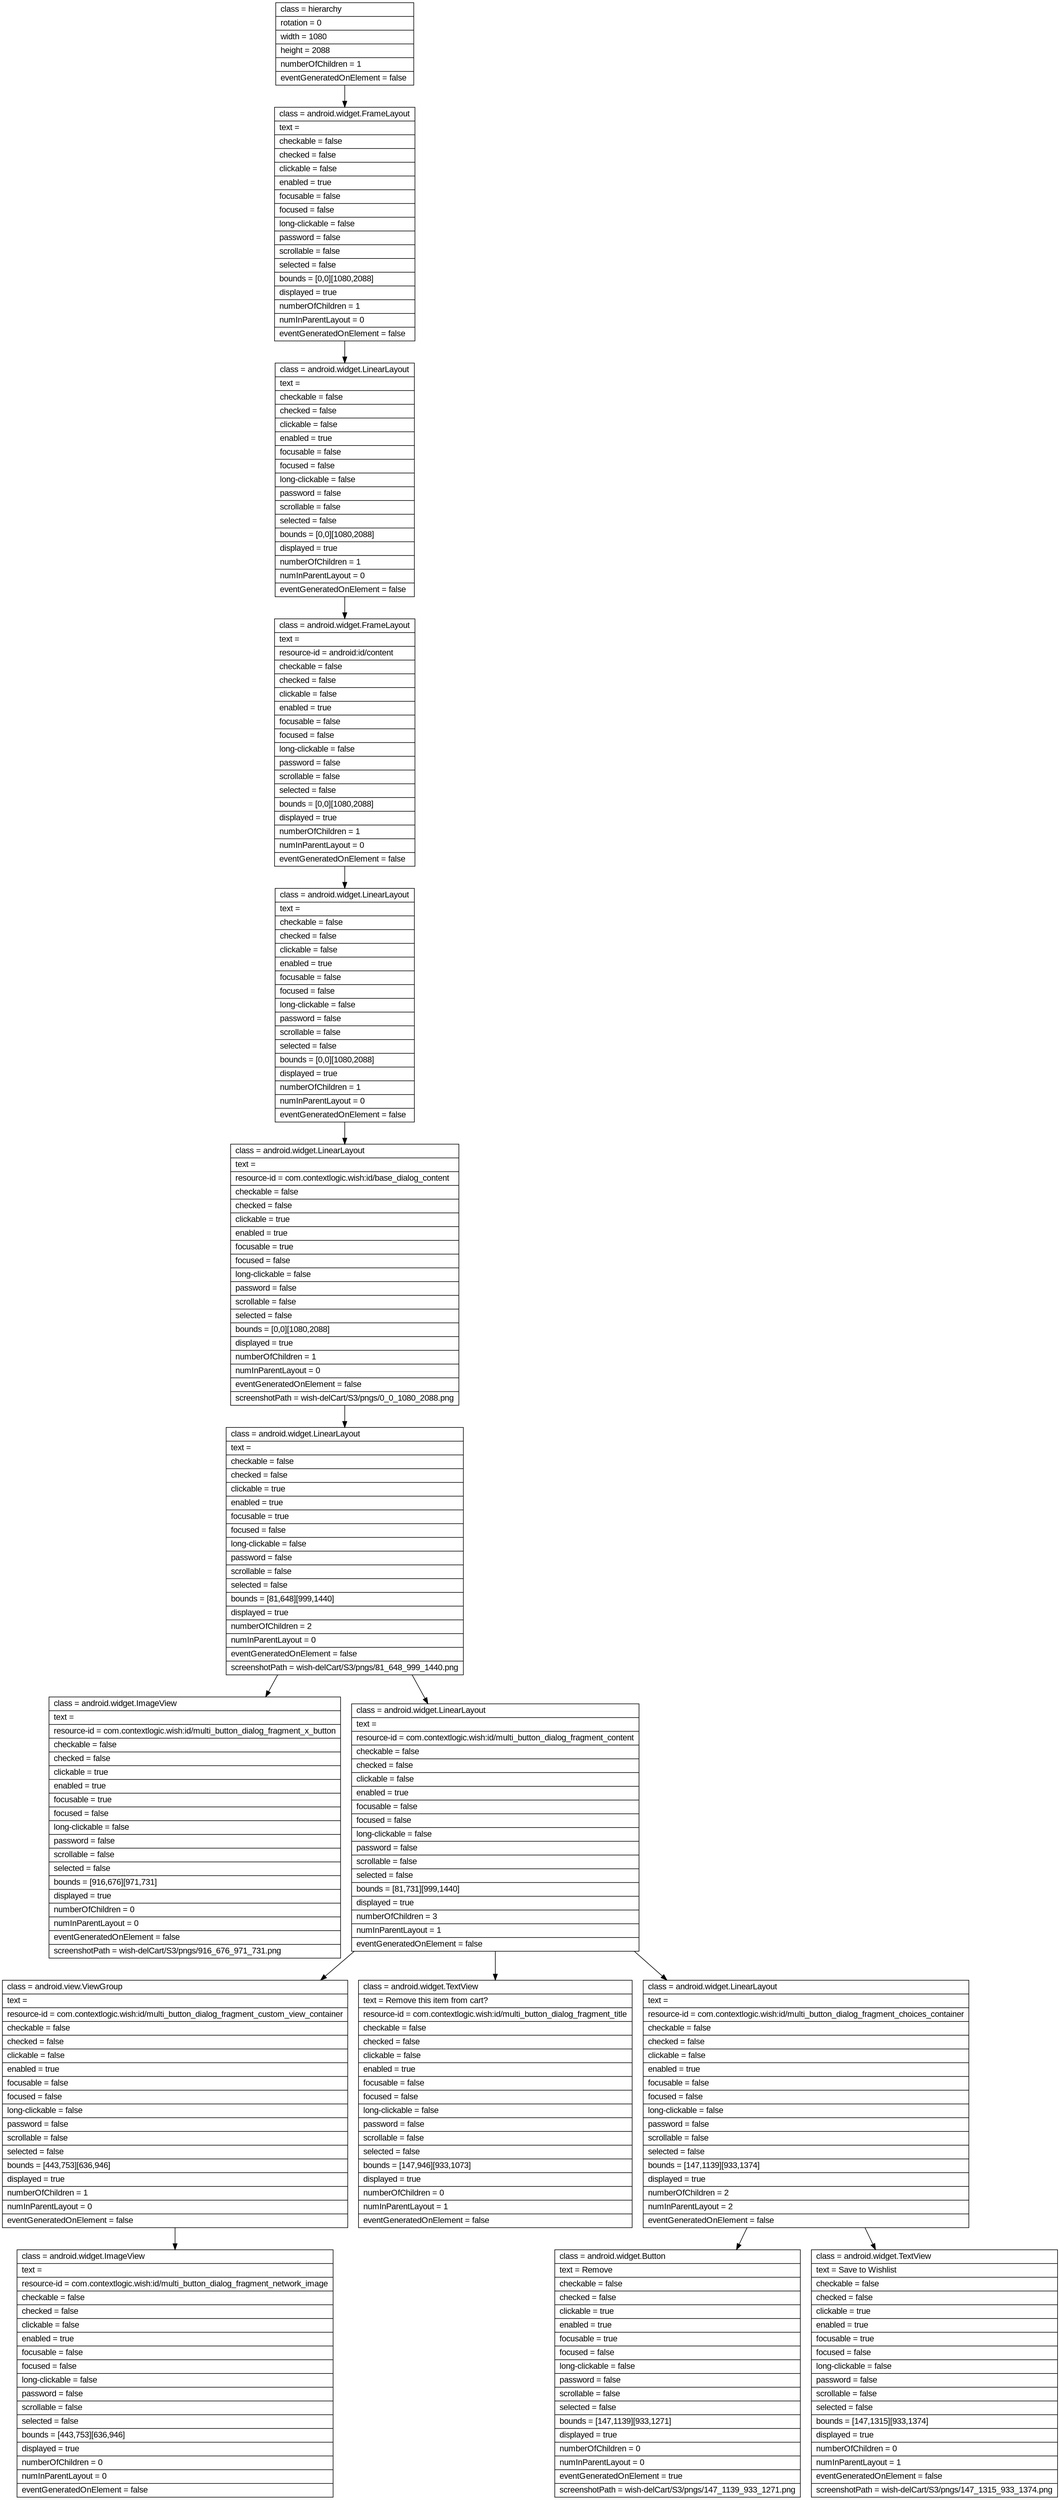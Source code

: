 digraph Layout {

	node [shape=record fontname=Arial];

	0	[label="{class = hierarchy\l|rotation = 0\l|width = 1080\l|height = 2088\l|numberOfChildren = 1\l|eventGeneratedOnElement = false \l}"]
	1	[label="{class = android.widget.FrameLayout\l|text = \l|checkable = false\l|checked = false\l|clickable = false\l|enabled = true\l|focusable = false\l|focused = false\l|long-clickable = false\l|password = false\l|scrollable = false\l|selected = false\l|bounds = [0,0][1080,2088]\l|displayed = true\l|numberOfChildren = 1\l|numInParentLayout = 0\l|eventGeneratedOnElement = false \l}"]
	2	[label="{class = android.widget.LinearLayout\l|text = \l|checkable = false\l|checked = false\l|clickable = false\l|enabled = true\l|focusable = false\l|focused = false\l|long-clickable = false\l|password = false\l|scrollable = false\l|selected = false\l|bounds = [0,0][1080,2088]\l|displayed = true\l|numberOfChildren = 1\l|numInParentLayout = 0\l|eventGeneratedOnElement = false \l}"]
	3	[label="{class = android.widget.FrameLayout\l|text = \l|resource-id = android:id/content\l|checkable = false\l|checked = false\l|clickable = false\l|enabled = true\l|focusable = false\l|focused = false\l|long-clickable = false\l|password = false\l|scrollable = false\l|selected = false\l|bounds = [0,0][1080,2088]\l|displayed = true\l|numberOfChildren = 1\l|numInParentLayout = 0\l|eventGeneratedOnElement = false \l}"]
	4	[label="{class = android.widget.LinearLayout\l|text = \l|checkable = false\l|checked = false\l|clickable = false\l|enabled = true\l|focusable = false\l|focused = false\l|long-clickable = false\l|password = false\l|scrollable = false\l|selected = false\l|bounds = [0,0][1080,2088]\l|displayed = true\l|numberOfChildren = 1\l|numInParentLayout = 0\l|eventGeneratedOnElement = false \l}"]
	5	[label="{class = android.widget.LinearLayout\l|text = \l|resource-id = com.contextlogic.wish:id/base_dialog_content\l|checkable = false\l|checked = false\l|clickable = true\l|enabled = true\l|focusable = true\l|focused = false\l|long-clickable = false\l|password = false\l|scrollable = false\l|selected = false\l|bounds = [0,0][1080,2088]\l|displayed = true\l|numberOfChildren = 1\l|numInParentLayout = 0\l|eventGeneratedOnElement = false \l|screenshotPath = wish-delCart/S3/pngs/0_0_1080_2088.png\l}"]
	6	[label="{class = android.widget.LinearLayout\l|text = \l|checkable = false\l|checked = false\l|clickable = true\l|enabled = true\l|focusable = true\l|focused = false\l|long-clickable = false\l|password = false\l|scrollable = false\l|selected = false\l|bounds = [81,648][999,1440]\l|displayed = true\l|numberOfChildren = 2\l|numInParentLayout = 0\l|eventGeneratedOnElement = false \l|screenshotPath = wish-delCart/S3/pngs/81_648_999_1440.png\l}"]
	7	[label="{class = android.widget.ImageView\l|text = \l|resource-id = com.contextlogic.wish:id/multi_button_dialog_fragment_x_button\l|checkable = false\l|checked = false\l|clickable = true\l|enabled = true\l|focusable = true\l|focused = false\l|long-clickable = false\l|password = false\l|scrollable = false\l|selected = false\l|bounds = [916,676][971,731]\l|displayed = true\l|numberOfChildren = 0\l|numInParentLayout = 0\l|eventGeneratedOnElement = false \l|screenshotPath = wish-delCart/S3/pngs/916_676_971_731.png\l}"]
	8	[label="{class = android.widget.LinearLayout\l|text = \l|resource-id = com.contextlogic.wish:id/multi_button_dialog_fragment_content\l|checkable = false\l|checked = false\l|clickable = false\l|enabled = true\l|focusable = false\l|focused = false\l|long-clickable = false\l|password = false\l|scrollable = false\l|selected = false\l|bounds = [81,731][999,1440]\l|displayed = true\l|numberOfChildren = 3\l|numInParentLayout = 1\l|eventGeneratedOnElement = false \l}"]
	9	[label="{class = android.view.ViewGroup\l|text = \l|resource-id = com.contextlogic.wish:id/multi_button_dialog_fragment_custom_view_container\l|checkable = false\l|checked = false\l|clickable = false\l|enabled = true\l|focusable = false\l|focused = false\l|long-clickable = false\l|password = false\l|scrollable = false\l|selected = false\l|bounds = [443,753][636,946]\l|displayed = true\l|numberOfChildren = 1\l|numInParentLayout = 0\l|eventGeneratedOnElement = false \l}"]
	10	[label="{class = android.widget.TextView\l|text = Remove this item from cart?\l|resource-id = com.contextlogic.wish:id/multi_button_dialog_fragment_title\l|checkable = false\l|checked = false\l|clickable = false\l|enabled = true\l|focusable = false\l|focused = false\l|long-clickable = false\l|password = false\l|scrollable = false\l|selected = false\l|bounds = [147,946][933,1073]\l|displayed = true\l|numberOfChildren = 0\l|numInParentLayout = 1\l|eventGeneratedOnElement = false \l}"]
	11	[label="{class = android.widget.LinearLayout\l|text = \l|resource-id = com.contextlogic.wish:id/multi_button_dialog_fragment_choices_container\l|checkable = false\l|checked = false\l|clickable = false\l|enabled = true\l|focusable = false\l|focused = false\l|long-clickable = false\l|password = false\l|scrollable = false\l|selected = false\l|bounds = [147,1139][933,1374]\l|displayed = true\l|numberOfChildren = 2\l|numInParentLayout = 2\l|eventGeneratedOnElement = false \l}"]
	12	[label="{class = android.widget.ImageView\l|text = \l|resource-id = com.contextlogic.wish:id/multi_button_dialog_fragment_network_image\l|checkable = false\l|checked = false\l|clickable = false\l|enabled = true\l|focusable = false\l|focused = false\l|long-clickable = false\l|password = false\l|scrollable = false\l|selected = false\l|bounds = [443,753][636,946]\l|displayed = true\l|numberOfChildren = 0\l|numInParentLayout = 0\l|eventGeneratedOnElement = false \l}"]
	13	[label="{class = android.widget.Button\l|text = Remove\l|checkable = false\l|checked = false\l|clickable = true\l|enabled = true\l|focusable = true\l|focused = false\l|long-clickable = false\l|password = false\l|scrollable = false\l|selected = false\l|bounds = [147,1139][933,1271]\l|displayed = true\l|numberOfChildren = 0\l|numInParentLayout = 0\l|eventGeneratedOnElement = true \l|screenshotPath = wish-delCart/S3/pngs/147_1139_933_1271.png\l}"]
	14	[label="{class = android.widget.TextView\l|text = Save to Wishlist\l|checkable = false\l|checked = false\l|clickable = true\l|enabled = true\l|focusable = true\l|focused = false\l|long-clickable = false\l|password = false\l|scrollable = false\l|selected = false\l|bounds = [147,1315][933,1374]\l|displayed = true\l|numberOfChildren = 0\l|numInParentLayout = 1\l|eventGeneratedOnElement = false \l|screenshotPath = wish-delCart/S3/pngs/147_1315_933_1374.png\l}"]


	0 -> 1
	1 -> 2
	2 -> 3
	3 -> 4
	4 -> 5
	5 -> 6
	6 -> 7
	6 -> 8
	8 -> 9
	8 -> 10
	8 -> 11
	9 -> 12
	11 -> 13
	11 -> 14


}